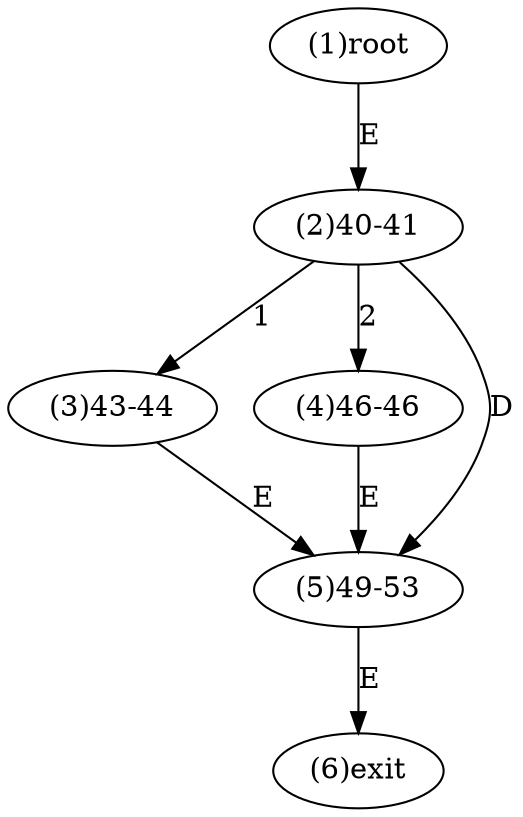 digraph "" { 
1[ label="(1)root"];
2[ label="(2)40-41"];
3[ label="(3)43-44"];
4[ label="(4)46-46"];
5[ label="(5)49-53"];
6[ label="(6)exit"];
1->2[ label="E"];
2->3[ label="1"];
2->4[ label="2"];
2->5[ label="D"];
3->5[ label="E"];
4->5[ label="E"];
5->6[ label="E"];
}